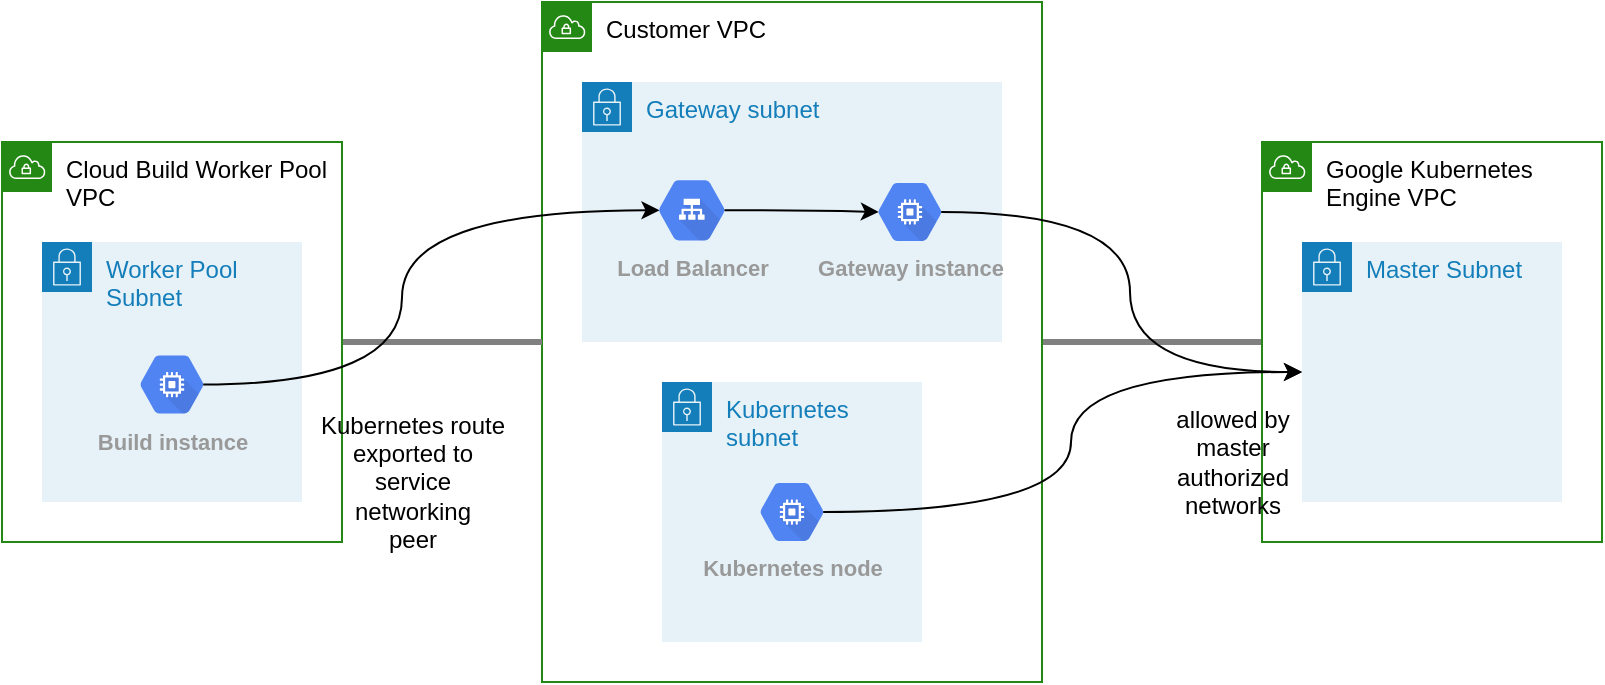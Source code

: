 <mxfile version="16.2.7" type="device" pages="4"><diagram id="tcMhsP83hEepdRi273jq" name="nat-all-google"><mxGraphModel dx="2127" dy="668" grid="1" gridSize="10" guides="1" tooltips="1" connect="1" arrows="1" fold="1" page="1" pageScale="1" pageWidth="827" pageHeight="1169" math="0" shadow="0"><root><mxCell id="2wPraDhi8fh6xnRwQ3yR-0"/><mxCell id="2wPraDhi8fh6xnRwQ3yR-1" parent="2wPraDhi8fh6xnRwQ3yR-0"/><mxCell id="O4RKeHwgWdVpavoAx-0V-1" style="edgeStyle=none;rounded=0;orthogonalLoop=1;jettySize=auto;html=1;exitX=1;exitY=0.5;exitDx=0;exitDy=0;entryX=0;entryY=0.5;entryDx=0;entryDy=0;fontColor=#000000;endArrow=none;endFill=0;strokeColor=#808080;strokeWidth=3;" parent="2wPraDhi8fh6xnRwQ3yR-1" source="2wPraDhi8fh6xnRwQ3yR-2" target="2wPraDhi8fh6xnRwQ3yR-5" edge="1"><mxGeometry relative="1" as="geometry"/></mxCell><mxCell id="2wPraDhi8fh6xnRwQ3yR-2" value="Customer VPC" style="points=[[0,0],[0.25,0],[0.5,0],[0.75,0],[1,0],[1,0.25],[1,0.5],[1,0.75],[1,1],[0.75,1],[0.5,1],[0.25,1],[0,1],[0,0.75],[0,0.5],[0,0.25]];outlineConnect=0;gradientColor=none;html=1;whiteSpace=wrap;fontSize=12;fontStyle=0;container=1;pointerEvents=0;collapsible=0;recursiveResize=0;shape=mxgraph.aws4.group;grIcon=mxgraph.aws4.group_vpc;strokeColor=#248814;fillColor=none;verticalAlign=top;align=left;spacingLeft=30;fontColor=#000000;dashed=0;" parent="2wPraDhi8fh6xnRwQ3yR-1" vertex="1"><mxGeometry x="210" y="40" width="250" height="340" as="geometry"/></mxCell><mxCell id="2wPraDhi8fh6xnRwQ3yR-7" value="Gateway subnet" style="points=[[0,0],[0.25,0],[0.5,0],[0.75,0],[1,0],[1,0.25],[1,0.5],[1,0.75],[1,1],[0.75,1],[0.5,1],[0.25,1],[0,1],[0,0.75],[0,0.5],[0,0.25]];outlineConnect=0;gradientColor=none;html=1;whiteSpace=wrap;fontSize=12;fontStyle=0;container=1;pointerEvents=0;collapsible=0;recursiveResize=0;shape=mxgraph.aws4.group;grIcon=mxgraph.aws4.group_security_group;grStroke=0;strokeColor=#147EBA;fillColor=#E6F2F8;verticalAlign=top;align=left;spacingLeft=30;fontColor=#147EBA;dashed=0;" parent="2wPraDhi8fh6xnRwQ3yR-2" vertex="1"><mxGeometry x="20" y="40" width="210" height="130" as="geometry"/></mxCell><mxCell id="2wPraDhi8fh6xnRwQ3yR-14" value="Gateway instance" style="sketch=0;html=1;fillColor=#5184F3;strokeColor=none;verticalAlign=top;labelPosition=center;verticalLabelPosition=bottom;align=center;spacingTop=-6;fontSize=11;fontStyle=1;fontColor=#999999;shape=mxgraph.gcp2.hexIcon;prIcon=compute_engine" parent="2wPraDhi8fh6xnRwQ3yR-7" vertex="1"><mxGeometry x="140" y="43.72" width="48" height="42.55" as="geometry"/></mxCell><mxCell id="2wPraDhi8fh6xnRwQ3yR-20" style="edgeStyle=orthogonalEdgeStyle;curved=1;rounded=0;orthogonalLoop=1;jettySize=auto;html=1;exitX=0.825;exitY=0.5;exitDx=0;exitDy=0;exitPerimeter=0;entryX=0.175;entryY=0.5;entryDx=0;entryDy=0;entryPerimeter=0;fontColor=#000000;" parent="2wPraDhi8fh6xnRwQ3yR-7" source="2wPraDhi8fh6xnRwQ3yR-19" target="2wPraDhi8fh6xnRwQ3yR-14" edge="1"><mxGeometry relative="1" as="geometry"/></mxCell><mxCell id="2wPraDhi8fh6xnRwQ3yR-19" value="Load Balancer" style="sketch=0;html=1;fillColor=#5184F3;strokeColor=none;verticalAlign=top;labelPosition=center;verticalLabelPosition=bottom;align=center;spacingTop=-6;fontSize=11;fontStyle=1;fontColor=#999999;shape=mxgraph.gcp2.hexIcon;prIcon=cloud_load_balancing" parent="2wPraDhi8fh6xnRwQ3yR-7" vertex="1"><mxGeometry x="30" y="42.02" width="49.92" height="44.25" as="geometry"/></mxCell><mxCell id="2wPraDhi8fh6xnRwQ3yR-8" value="Kubernetes subnet" style="points=[[0,0],[0.25,0],[0.5,0],[0.75,0],[1,0],[1,0.25],[1,0.5],[1,0.75],[1,1],[0.75,1],[0.5,1],[0.25,1],[0,1],[0,0.75],[0,0.5],[0,0.25]];outlineConnect=0;gradientColor=none;html=1;whiteSpace=wrap;fontSize=12;fontStyle=0;container=1;pointerEvents=0;collapsible=0;recursiveResize=0;shape=mxgraph.aws4.group;grIcon=mxgraph.aws4.group_security_group;grStroke=0;strokeColor=#147EBA;fillColor=#E6F2F8;verticalAlign=top;align=left;spacingLeft=30;fontColor=#147EBA;dashed=0;" parent="2wPraDhi8fh6xnRwQ3yR-2" vertex="1"><mxGeometry x="60" y="190" width="130" height="130" as="geometry"/></mxCell><mxCell id="2wPraDhi8fh6xnRwQ3yR-15" value="Kubernetes node" style="sketch=0;html=1;fillColor=#5184F3;strokeColor=none;verticalAlign=top;labelPosition=center;verticalLabelPosition=bottom;align=center;spacingTop=-6;fontSize=11;fontStyle=1;fontColor=#999999;shape=mxgraph.gcp2.hexIcon;prIcon=compute_engine" parent="2wPraDhi8fh6xnRwQ3yR-8" vertex="1"><mxGeometry x="41" y="43.73" width="48" height="42.55" as="geometry"/></mxCell><mxCell id="O4RKeHwgWdVpavoAx-0V-0" style="rounded=0;orthogonalLoop=1;jettySize=auto;html=1;exitX=1;exitY=0.5;exitDx=0;exitDy=0;entryX=0;entryY=0.5;entryDx=0;entryDy=0;fontColor=#000000;endArrow=none;endFill=0;strokeColor=#808080;strokeWidth=3;" parent="2wPraDhi8fh6xnRwQ3yR-1" source="2wPraDhi8fh6xnRwQ3yR-4" target="2wPraDhi8fh6xnRwQ3yR-2" edge="1"><mxGeometry relative="1" as="geometry"/></mxCell><mxCell id="2wPraDhi8fh6xnRwQ3yR-4" value="Cloud Build Worker Pool VPC" style="points=[[0,0],[0.25,0],[0.5,0],[0.75,0],[1,0],[1,0.25],[1,0.5],[1,0.75],[1,1],[0.75,1],[0.5,1],[0.25,1],[0,1],[0,0.75],[0,0.5],[0,0.25]];outlineConnect=0;gradientColor=none;html=1;whiteSpace=wrap;fontSize=12;fontStyle=0;container=1;pointerEvents=0;collapsible=0;recursiveResize=0;shape=mxgraph.aws4.group;grIcon=mxgraph.aws4.group_vpc;strokeColor=#248814;fillColor=none;verticalAlign=top;align=left;spacingLeft=30;fontColor=#000000;dashed=0;" parent="2wPraDhi8fh6xnRwQ3yR-1" vertex="1"><mxGeometry x="-60" y="110" width="170" height="200" as="geometry"/></mxCell><mxCell id="2wPraDhi8fh6xnRwQ3yR-10" value="Worker Pool Subnet" style="points=[[0,0],[0.25,0],[0.5,0],[0.75,0],[1,0],[1,0.25],[1,0.5],[1,0.75],[1,1],[0.75,1],[0.5,1],[0.25,1],[0,1],[0,0.75],[0,0.5],[0,0.25]];outlineConnect=0;gradientColor=none;html=1;whiteSpace=wrap;fontSize=12;fontStyle=0;container=1;pointerEvents=0;collapsible=0;recursiveResize=0;shape=mxgraph.aws4.group;grIcon=mxgraph.aws4.group_security_group;grStroke=0;strokeColor=#147EBA;fillColor=#E6F2F8;verticalAlign=top;align=left;spacingLeft=30;fontColor=#147EBA;dashed=0;" parent="2wPraDhi8fh6xnRwQ3yR-4" vertex="1"><mxGeometry x="20" y="50" width="130" height="130" as="geometry"/></mxCell><mxCell id="2wPraDhi8fh6xnRwQ3yR-17" value="Build instance" style="sketch=0;html=1;fillColor=#5184F3;strokeColor=none;verticalAlign=top;labelPosition=center;verticalLabelPosition=bottom;align=center;spacingTop=-6;fontSize=11;fontStyle=1;fontColor=#999999;shape=mxgraph.gcp2.hexIcon;prIcon=compute_engine" parent="2wPraDhi8fh6xnRwQ3yR-10" vertex="1"><mxGeometry x="41" y="50" width="48" height="42.55" as="geometry"/></mxCell><mxCell id="2wPraDhi8fh6xnRwQ3yR-5" value="Google Kubernetes Engine VPC" style="points=[[0,0],[0.25,0],[0.5,0],[0.75,0],[1,0],[1,0.25],[1,0.5],[1,0.75],[1,1],[0.75,1],[0.5,1],[0.25,1],[0,1],[0,0.75],[0,0.5],[0,0.25]];outlineConnect=0;gradientColor=none;html=1;whiteSpace=wrap;fontSize=12;fontStyle=0;container=1;pointerEvents=0;collapsible=0;recursiveResize=0;shape=mxgraph.aws4.group;grIcon=mxgraph.aws4.group_vpc;strokeColor=#248814;fillColor=none;verticalAlign=top;align=left;spacingLeft=30;fontColor=#000000;dashed=0;" parent="2wPraDhi8fh6xnRwQ3yR-1" vertex="1"><mxGeometry x="570" y="110" width="170" height="200" as="geometry"/></mxCell><mxCell id="2wPraDhi8fh6xnRwQ3yR-9" value="Master Subnet" style="points=[[0,0],[0.25,0],[0.5,0],[0.75,0],[1,0],[1,0.25],[1,0.5],[1,0.75],[1,1],[0.75,1],[0.5,1],[0.25,1],[0,1],[0,0.75],[0,0.5],[0,0.25]];outlineConnect=0;gradientColor=none;html=1;whiteSpace=wrap;fontSize=12;fontStyle=0;container=1;pointerEvents=0;collapsible=0;recursiveResize=0;shape=mxgraph.aws4.group;grIcon=mxgraph.aws4.group_security_group;grStroke=0;strokeColor=#147EBA;fillColor=#E6F2F8;verticalAlign=top;align=left;spacingLeft=30;fontColor=#147EBA;dashed=0;" parent="2wPraDhi8fh6xnRwQ3yR-5" vertex="1"><mxGeometry x="20" y="50" width="130" height="130" as="geometry"/></mxCell><mxCell id="2wPraDhi8fh6xnRwQ3yR-11" style="edgeStyle=orthogonalEdgeStyle;rounded=0;orthogonalLoop=1;jettySize=auto;html=1;exitX=0.825;exitY=0.5;exitDx=0;exitDy=0;entryX=0;entryY=0.5;entryDx=0;entryDy=0;fontColor=#000000;curved=1;exitPerimeter=0;" parent="2wPraDhi8fh6xnRwQ3yR-1" source="2wPraDhi8fh6xnRwQ3yR-14" target="2wPraDhi8fh6xnRwQ3yR-9" edge="1"><mxGeometry relative="1" as="geometry"/></mxCell><mxCell id="2wPraDhi8fh6xnRwQ3yR-12" style="edgeStyle=orthogonalEdgeStyle;curved=1;rounded=0;orthogonalLoop=1;jettySize=auto;html=1;exitX=0.825;exitY=0.5;exitDx=0;exitDy=0;entryX=0;entryY=0.5;entryDx=0;entryDy=0;fontColor=#000000;exitPerimeter=0;" parent="2wPraDhi8fh6xnRwQ3yR-1" source="2wPraDhi8fh6xnRwQ3yR-15" target="2wPraDhi8fh6xnRwQ3yR-9" edge="1"><mxGeometry relative="1" as="geometry"/></mxCell><mxCell id="2wPraDhi8fh6xnRwQ3yR-13" value="allowed by&lt;br&gt;master&lt;br&gt;authorized&lt;br&gt;networks" style="text;html=1;align=center;verticalAlign=middle;resizable=0;points=[];autosize=1;strokeColor=none;fillColor=none;fontColor=#000000;" parent="2wPraDhi8fh6xnRwQ3yR-1" vertex="1"><mxGeometry x="520" y="240" width="70" height="60" as="geometry"/></mxCell><mxCell id="2wPraDhi8fh6xnRwQ3yR-21" style="edgeStyle=orthogonalEdgeStyle;curved=1;rounded=0;orthogonalLoop=1;jettySize=auto;html=1;exitX=0.825;exitY=0.5;exitDx=0;exitDy=0;exitPerimeter=0;entryX=0.175;entryY=0.5;entryDx=0;entryDy=0;entryPerimeter=0;fontColor=#000000;" parent="2wPraDhi8fh6xnRwQ3yR-1" source="2wPraDhi8fh6xnRwQ3yR-17" target="2wPraDhi8fh6xnRwQ3yR-19" edge="1"><mxGeometry relative="1" as="geometry"><Array as="points"><mxPoint x="140" y="231"/><mxPoint x="140" y="144"/></Array></mxGeometry></mxCell><mxCell id="2wPraDhi8fh6xnRwQ3yR-22" value="Kubernetes route&lt;br&gt;exported to&lt;br&gt;service&lt;br&gt;networking&lt;br&gt;peer" style="text;html=1;align=center;verticalAlign=middle;resizable=0;points=[];autosize=1;strokeColor=none;fillColor=none;fontColor=#000000;" parent="2wPraDhi8fh6xnRwQ3yR-1" vertex="1"><mxGeometry x="90" y="240" width="110" height="80" as="geometry"/></mxCell></root></mxGraphModel></diagram><diagram name="proxy-all-google" id="UmtHjqhr_OrGbTsPIx0X"><mxGraphModel dx="1790" dy="495" grid="1" gridSize="10" guides="1" tooltips="1" connect="1" arrows="1" fold="1" page="1" pageScale="1" pageWidth="827" pageHeight="1169" math="0" shadow="0"><root><mxCell id="4WN28r7w9SReZ5bewTKQ-0"/><mxCell id="4WN28r7w9SReZ5bewTKQ-1" parent="4WN28r7w9SReZ5bewTKQ-0"/><mxCell id="4WN28r7w9SReZ5bewTKQ-2" style="edgeStyle=none;rounded=0;orthogonalLoop=1;jettySize=auto;html=1;exitX=1;exitY=0.5;exitDx=0;exitDy=0;entryX=0;entryY=0.5;entryDx=0;entryDy=0;fontColor=#000000;endArrow=none;endFill=0;strokeColor=#808080;strokeWidth=3;" edge="1" parent="4WN28r7w9SReZ5bewTKQ-1" source="4WN28r7w9SReZ5bewTKQ-3" target="4WN28r7w9SReZ5bewTKQ-14"><mxGeometry relative="1" as="geometry"/></mxCell><mxCell id="4WN28r7w9SReZ5bewTKQ-3" value="Customer VPC" style="points=[[0,0],[0.25,0],[0.5,0],[0.75,0],[1,0],[1,0.25],[1,0.5],[1,0.75],[1,1],[0.75,1],[0.5,1],[0.25,1],[0,1],[0,0.75],[0,0.5],[0,0.25]];outlineConnect=0;gradientColor=none;html=1;whiteSpace=wrap;fontSize=12;fontStyle=0;container=1;pointerEvents=0;collapsible=0;recursiveResize=0;shape=mxgraph.aws4.group;grIcon=mxgraph.aws4.group_vpc;strokeColor=#248814;fillColor=none;verticalAlign=top;align=left;spacingLeft=30;fontColor=#000000;dashed=0;" vertex="1" parent="4WN28r7w9SReZ5bewTKQ-1"><mxGeometry x="210" y="40" width="250" height="340" as="geometry"/></mxCell><mxCell id="4WN28r7w9SReZ5bewTKQ-4" value="Proxy subnet" style="points=[[0,0],[0.25,0],[0.5,0],[0.75,0],[1,0],[1,0.25],[1,0.5],[1,0.75],[1,1],[0.75,1],[0.5,1],[0.25,1],[0,1],[0,0.75],[0,0.5],[0,0.25]];outlineConnect=0;gradientColor=none;html=1;whiteSpace=wrap;fontSize=12;fontStyle=0;container=1;pointerEvents=0;collapsible=0;recursiveResize=0;shape=mxgraph.aws4.group;grIcon=mxgraph.aws4.group_security_group;grStroke=0;strokeColor=#147EBA;fillColor=#E6F2F8;verticalAlign=top;align=left;spacingLeft=30;fontColor=#147EBA;dashed=0;" vertex="1" parent="4WN28r7w9SReZ5bewTKQ-3"><mxGeometry x="20" y="40" width="210" height="130" as="geometry"/></mxCell><mxCell id="4WN28r7w9SReZ5bewTKQ-5" value="Proxy instance" style="sketch=0;html=1;fillColor=#5184F3;strokeColor=none;verticalAlign=top;labelPosition=center;verticalLabelPosition=bottom;align=center;spacingTop=-6;fontSize=11;fontStyle=1;fontColor=#999999;shape=mxgraph.gcp2.hexIcon;prIcon=compute_engine" vertex="1" parent="4WN28r7w9SReZ5bewTKQ-4"><mxGeometry x="140" y="43.72" width="48" height="42.55" as="geometry"/></mxCell><mxCell id="4WN28r7w9SReZ5bewTKQ-6" style="edgeStyle=orthogonalEdgeStyle;curved=1;rounded=0;orthogonalLoop=1;jettySize=auto;html=1;exitX=0.825;exitY=0.5;exitDx=0;exitDy=0;exitPerimeter=0;entryX=0.175;entryY=0.5;entryDx=0;entryDy=0;entryPerimeter=0;fontColor=#000000;" edge="1" parent="4WN28r7w9SReZ5bewTKQ-4" source="4WN28r7w9SReZ5bewTKQ-7" target="4WN28r7w9SReZ5bewTKQ-5"><mxGeometry relative="1" as="geometry"/></mxCell><mxCell id="4WN28r7w9SReZ5bewTKQ-7" value="Load Balancer" style="sketch=0;html=1;fillColor=#5184F3;strokeColor=none;verticalAlign=top;labelPosition=center;verticalLabelPosition=bottom;align=center;spacingTop=-6;fontSize=11;fontStyle=1;fontColor=#999999;shape=mxgraph.gcp2.hexIcon;prIcon=cloud_load_balancing" vertex="1" parent="4WN28r7w9SReZ5bewTKQ-4"><mxGeometry x="30" y="42.02" width="49.92" height="44.25" as="geometry"/></mxCell><mxCell id="4WN28r7w9SReZ5bewTKQ-8" value="Kubernetes subnet" style="points=[[0,0],[0.25,0],[0.5,0],[0.75,0],[1,0],[1,0.25],[1,0.5],[1,0.75],[1,1],[0.75,1],[0.5,1],[0.25,1],[0,1],[0,0.75],[0,0.5],[0,0.25]];outlineConnect=0;gradientColor=none;html=1;whiteSpace=wrap;fontSize=12;fontStyle=0;container=1;pointerEvents=0;collapsible=0;recursiveResize=0;shape=mxgraph.aws4.group;grIcon=mxgraph.aws4.group_security_group;grStroke=0;strokeColor=#147EBA;fillColor=#E6F2F8;verticalAlign=top;align=left;spacingLeft=30;fontColor=#147EBA;dashed=0;" vertex="1" parent="4WN28r7w9SReZ5bewTKQ-3"><mxGeometry x="60" y="190" width="130" height="130" as="geometry"/></mxCell><mxCell id="4WN28r7w9SReZ5bewTKQ-9" value="Kubernetes node" style="sketch=0;html=1;fillColor=#5184F3;strokeColor=none;verticalAlign=top;labelPosition=center;verticalLabelPosition=bottom;align=center;spacingTop=-6;fontSize=11;fontStyle=1;fontColor=#999999;shape=mxgraph.gcp2.hexIcon;prIcon=compute_engine" vertex="1" parent="4WN28r7w9SReZ5bewTKQ-8"><mxGeometry x="41" y="43.73" width="48" height="42.55" as="geometry"/></mxCell><mxCell id="4WN28r7w9SReZ5bewTKQ-10" style="rounded=0;orthogonalLoop=1;jettySize=auto;html=1;exitX=1;exitY=0.5;exitDx=0;exitDy=0;entryX=0;entryY=0.5;entryDx=0;entryDy=0;fontColor=#000000;endArrow=none;endFill=0;strokeColor=#808080;strokeWidth=3;" edge="1" parent="4WN28r7w9SReZ5bewTKQ-1" source="4WN28r7w9SReZ5bewTKQ-11" target="4WN28r7w9SReZ5bewTKQ-3"><mxGeometry relative="1" as="geometry"/></mxCell><mxCell id="4WN28r7w9SReZ5bewTKQ-11" value="Cloud Build Worker Pool VPC" style="points=[[0,0],[0.25,0],[0.5,0],[0.75,0],[1,0],[1,0.25],[1,0.5],[1,0.75],[1,1],[0.75,1],[0.5,1],[0.25,1],[0,1],[0,0.75],[0,0.5],[0,0.25]];outlineConnect=0;gradientColor=none;html=1;whiteSpace=wrap;fontSize=12;fontStyle=0;container=1;pointerEvents=0;collapsible=0;recursiveResize=0;shape=mxgraph.aws4.group;grIcon=mxgraph.aws4.group_vpc;strokeColor=#248814;fillColor=none;verticalAlign=top;align=left;spacingLeft=30;fontColor=#000000;dashed=0;" vertex="1" parent="4WN28r7w9SReZ5bewTKQ-1"><mxGeometry x="-60" y="110" width="170" height="200" as="geometry"/></mxCell><mxCell id="4WN28r7w9SReZ5bewTKQ-12" value="Worker Pool Subnet" style="points=[[0,0],[0.25,0],[0.5,0],[0.75,0],[1,0],[1,0.25],[1,0.5],[1,0.75],[1,1],[0.75,1],[0.5,1],[0.25,1],[0,1],[0,0.75],[0,0.5],[0,0.25]];outlineConnect=0;gradientColor=none;html=1;whiteSpace=wrap;fontSize=12;fontStyle=0;container=1;pointerEvents=0;collapsible=0;recursiveResize=0;shape=mxgraph.aws4.group;grIcon=mxgraph.aws4.group_security_group;grStroke=0;strokeColor=#147EBA;fillColor=#E6F2F8;verticalAlign=top;align=left;spacingLeft=30;fontColor=#147EBA;dashed=0;" vertex="1" parent="4WN28r7w9SReZ5bewTKQ-11"><mxGeometry x="20" y="50" width="130" height="130" as="geometry"/></mxCell><mxCell id="4WN28r7w9SReZ5bewTKQ-13" value="Build instance" style="sketch=0;html=1;fillColor=#5184F3;strokeColor=none;verticalAlign=top;labelPosition=center;verticalLabelPosition=bottom;align=center;spacingTop=-6;fontSize=11;fontStyle=1;fontColor=#999999;shape=mxgraph.gcp2.hexIcon;prIcon=compute_engine" vertex="1" parent="4WN28r7w9SReZ5bewTKQ-12"><mxGeometry x="41" y="50" width="48" height="42.55" as="geometry"/></mxCell><mxCell id="4WN28r7w9SReZ5bewTKQ-14" value="Google Kubernetes Engine VPC" style="points=[[0,0],[0.25,0],[0.5,0],[0.75,0],[1,0],[1,0.25],[1,0.5],[1,0.75],[1,1],[0.75,1],[0.5,1],[0.25,1],[0,1],[0,0.75],[0,0.5],[0,0.25]];outlineConnect=0;gradientColor=none;html=1;whiteSpace=wrap;fontSize=12;fontStyle=0;container=1;pointerEvents=0;collapsible=0;recursiveResize=0;shape=mxgraph.aws4.group;grIcon=mxgraph.aws4.group_vpc;strokeColor=#248814;fillColor=none;verticalAlign=top;align=left;spacingLeft=30;fontColor=#000000;dashed=0;" vertex="1" parent="4WN28r7w9SReZ5bewTKQ-1"><mxGeometry x="570" y="110" width="170" height="200" as="geometry"/></mxCell><mxCell id="4WN28r7w9SReZ5bewTKQ-15" value="Master Subnet" style="points=[[0,0],[0.25,0],[0.5,0],[0.75,0],[1,0],[1,0.25],[1,0.5],[1,0.75],[1,1],[0.75,1],[0.5,1],[0.25,1],[0,1],[0,0.75],[0,0.5],[0,0.25]];outlineConnect=0;gradientColor=none;html=1;whiteSpace=wrap;fontSize=12;fontStyle=0;container=1;pointerEvents=0;collapsible=0;recursiveResize=0;shape=mxgraph.aws4.group;grIcon=mxgraph.aws4.group_security_group;grStroke=0;strokeColor=#147EBA;fillColor=#E6F2F8;verticalAlign=top;align=left;spacingLeft=30;fontColor=#147EBA;dashed=0;" vertex="1" parent="4WN28r7w9SReZ5bewTKQ-14"><mxGeometry x="20" y="50" width="130" height="130" as="geometry"/></mxCell><mxCell id="4WN28r7w9SReZ5bewTKQ-16" style="edgeStyle=orthogonalEdgeStyle;rounded=0;orthogonalLoop=1;jettySize=auto;html=1;exitX=0.825;exitY=0.5;exitDx=0;exitDy=0;entryX=0;entryY=0.5;entryDx=0;entryDy=0;fontColor=#000000;curved=1;exitPerimeter=0;" edge="1" parent="4WN28r7w9SReZ5bewTKQ-1" source="4WN28r7w9SReZ5bewTKQ-5" target="4WN28r7w9SReZ5bewTKQ-15"><mxGeometry relative="1" as="geometry"/></mxCell><mxCell id="4WN28r7w9SReZ5bewTKQ-17" style="edgeStyle=orthogonalEdgeStyle;curved=1;rounded=0;orthogonalLoop=1;jettySize=auto;html=1;exitX=0.825;exitY=0.5;exitDx=0;exitDy=0;entryX=0;entryY=0.5;entryDx=0;entryDy=0;fontColor=#000000;exitPerimeter=0;" edge="1" parent="4WN28r7w9SReZ5bewTKQ-1" source="4WN28r7w9SReZ5bewTKQ-9" target="4WN28r7w9SReZ5bewTKQ-15"><mxGeometry relative="1" as="geometry"/></mxCell><mxCell id="4WN28r7w9SReZ5bewTKQ-18" value="allowed by&lt;br&gt;master&lt;br&gt;authorized&lt;br&gt;networks" style="text;html=1;align=center;verticalAlign=middle;resizable=0;points=[];autosize=1;strokeColor=none;fillColor=none;fontColor=#000000;" vertex="1" parent="4WN28r7w9SReZ5bewTKQ-1"><mxGeometry x="520" y="240" width="70" height="60" as="geometry"/></mxCell><mxCell id="4WN28r7w9SReZ5bewTKQ-19" style="edgeStyle=orthogonalEdgeStyle;curved=1;rounded=0;orthogonalLoop=1;jettySize=auto;html=1;exitX=0.825;exitY=0.5;exitDx=0;exitDy=0;exitPerimeter=0;entryX=0.175;entryY=0.5;entryDx=0;entryDy=0;entryPerimeter=0;fontColor=#000000;" edge="1" parent="4WN28r7w9SReZ5bewTKQ-1" source="4WN28r7w9SReZ5bewTKQ-13" target="4WN28r7w9SReZ5bewTKQ-7"><mxGeometry relative="1" as="geometry"><Array as="points"><mxPoint x="140" y="231"/><mxPoint x="140" y="144"/></Array></mxGeometry></mxCell></root></mxGraphModel></diagram><diagram name="nat-trusted-google" id="JSoVOdUWExGN_Wac9wVt"><mxGraphModel dx="2118" dy="847" grid="1" gridSize="10" guides="1" tooltips="1" connect="1" arrows="1" fold="1" page="1" pageScale="1" pageWidth="827" pageHeight="1169" math="0" shadow="0"><root><mxCell id="p7ipw-FzpzMoidik2Caj-0"/><mxCell id="p7ipw-FzpzMoidik2Caj-1" parent="p7ipw-FzpzMoidik2Caj-0"/><mxCell id="BlRFSrDPcBtqpW_9GOw6-2" style="edgeStyle=none;rounded=0;orthogonalLoop=1;jettySize=auto;html=1;exitX=1;exitY=0.5;exitDx=0;exitDy=0;entryX=0;entryY=0.5;entryDx=0;entryDy=0;fontColor=#000000;endArrow=none;endFill=0;strokeColor=#808080;strokeWidth=3;" parent="p7ipw-FzpzMoidik2Caj-1" source="p7ipw-FzpzMoidik2Caj-2" target="p7ipw-FzpzMoidik2Caj-12" edge="1"><mxGeometry relative="1" as="geometry"/></mxCell><mxCell id="p7ipw-FzpzMoidik2Caj-2" value="Customer VPC" style="points=[[0,0],[0.25,0],[0.5,0],[0.75,0],[1,0],[1,0.25],[1,0.5],[1,0.75],[1,1],[0.75,1],[0.5,1],[0.25,1],[0,1],[0,0.75],[0,0.5],[0,0.25]];outlineConnect=0;gradientColor=none;html=1;whiteSpace=wrap;fontSize=12;fontStyle=0;container=1;pointerEvents=0;collapsible=0;recursiveResize=0;shape=mxgraph.aws4.group;grIcon=mxgraph.aws4.group_vpc;strokeColor=#248814;fillColor=none;verticalAlign=top;align=left;spacingLeft=30;fontColor=#000000;dashed=0;" parent="p7ipw-FzpzMoidik2Caj-1" vertex="1"><mxGeometry x="200" y="40" width="260" height="350" as="geometry"/></mxCell><mxCell id="p7ipw-FzpzMoidik2Caj-3" value="Gateway subnet" style="points=[[0,0],[0.25,0],[0.5,0],[0.75,0],[1,0],[1,0.25],[1,0.5],[1,0.75],[1,1],[0.75,1],[0.5,1],[0.25,1],[0,1],[0,0.75],[0,0.5],[0,0.25]];outlineConnect=0;gradientColor=none;html=1;whiteSpace=wrap;fontSize=12;fontStyle=0;container=1;pointerEvents=0;collapsible=0;recursiveResize=0;shape=mxgraph.aws4.group;grIcon=mxgraph.aws4.group_security_group;grStroke=0;strokeColor=#147EBA;fillColor=#E6F2F8;verticalAlign=top;align=left;spacingLeft=30;fontColor=#147EBA;dashed=0;" parent="p7ipw-FzpzMoidik2Caj-2" vertex="1"><mxGeometry x="20" y="40" width="220" height="130" as="geometry"/></mxCell><mxCell id="p7ipw-FzpzMoidik2Caj-4" value="NAT instance" style="sketch=0;html=1;fillColor=#5184F3;strokeColor=none;verticalAlign=top;labelPosition=center;verticalLabelPosition=bottom;align=center;spacingTop=-6;fontSize=11;fontStyle=1;fontColor=#999999;shape=mxgraph.gcp2.hexIcon;prIcon=compute_engine" parent="p7ipw-FzpzMoidik2Caj-3" vertex="1"><mxGeometry x="141" y="43.72" width="48" height="42.55" as="geometry"/></mxCell><mxCell id="p7ipw-FzpzMoidik2Caj-5" style="edgeStyle=orthogonalEdgeStyle;curved=1;rounded=0;orthogonalLoop=1;jettySize=auto;html=1;exitX=0.825;exitY=0.5;exitDx=0;exitDy=0;exitPerimeter=0;entryX=0.175;entryY=0.5;entryDx=0;entryDy=0;entryPerimeter=0;fontColor=#000000;" parent="p7ipw-FzpzMoidik2Caj-3" source="p7ipw-FzpzMoidik2Caj-6" target="p7ipw-FzpzMoidik2Caj-4" edge="1"><mxGeometry relative="1" as="geometry"/></mxCell><mxCell id="p7ipw-FzpzMoidik2Caj-6" value="Load Balancer" style="sketch=0;html=1;fillColor=#5184F3;strokeColor=none;verticalAlign=top;labelPosition=center;verticalLabelPosition=bottom;align=center;spacingTop=-6;fontSize=11;fontStyle=1;fontColor=#999999;shape=mxgraph.gcp2.hexIcon;prIcon=cloud_load_balancing" parent="p7ipw-FzpzMoidik2Caj-3" vertex="1"><mxGeometry x="31" y="42.87" width="49.92" height="44.25" as="geometry"/></mxCell><mxCell id="p7ipw-FzpzMoidik2Caj-7" value="Kubernetes subnet" style="points=[[0,0],[0.25,0],[0.5,0],[0.75,0],[1,0],[1,0.25],[1,0.5],[1,0.75],[1,1],[0.75,1],[0.5,1],[0.25,1],[0,1],[0,0.75],[0,0.5],[0,0.25]];outlineConnect=0;gradientColor=none;html=1;whiteSpace=wrap;fontSize=12;fontStyle=0;container=1;pointerEvents=0;collapsible=0;recursiveResize=0;shape=mxgraph.aws4.group;grIcon=mxgraph.aws4.group_security_group;grStroke=0;strokeColor=#147EBA;fillColor=#E6F2F8;verticalAlign=top;align=left;spacingLeft=30;fontColor=#147EBA;dashed=0;" parent="p7ipw-FzpzMoidik2Caj-2" vertex="1"><mxGeometry x="50" y="200" width="130" height="130" as="geometry"/></mxCell><mxCell id="p7ipw-FzpzMoidik2Caj-8" value="Kubernetes node" style="sketch=0;html=1;fillColor=#5184F3;strokeColor=none;verticalAlign=top;labelPosition=center;verticalLabelPosition=bottom;align=center;spacingTop=-6;fontSize=11;fontStyle=1;fontColor=#999999;shape=mxgraph.gcp2.hexIcon;prIcon=compute_engine" parent="p7ipw-FzpzMoidik2Caj-7" vertex="1"><mxGeometry x="41" y="43.73" width="48" height="42.55" as="geometry"/></mxCell><mxCell id="BlRFSrDPcBtqpW_9GOw6-0" style="edgeStyle=none;rounded=0;orthogonalLoop=1;jettySize=auto;html=1;exitX=1;exitY=0.5;exitDx=0;exitDy=0;entryX=0;entryY=0.5;entryDx=0;entryDy=0;fontColor=#000000;endArrow=none;endFill=0;strokeColor=#808080;strokeWidth=3;" parent="p7ipw-FzpzMoidik2Caj-1" source="p7ipw-FzpzMoidik2Caj-9" target="p7ipw-FzpzMoidik2Caj-2" edge="1"><mxGeometry relative="1" as="geometry"/></mxCell><mxCell id="p7ipw-FzpzMoidik2Caj-9" value="Trusted Cloud Build Worker Pool VPC" style="points=[[0,0],[0.25,0],[0.5,0],[0.75,0],[1,0],[1,0.25],[1,0.5],[1,0.75],[1,1],[0.75,1],[0.5,1],[0.25,1],[0,1],[0,0.75],[0,0.5],[0,0.25]];outlineConnect=0;gradientColor=none;html=1;whiteSpace=wrap;fontSize=12;fontStyle=0;container=1;pointerEvents=0;collapsible=0;recursiveResize=0;shape=mxgraph.aws4.group;grIcon=mxgraph.aws4.group_vpc;strokeColor=#248814;fillColor=none;verticalAlign=top;align=left;spacingLeft=30;fontColor=#000000;dashed=0;" parent="p7ipw-FzpzMoidik2Caj-1" vertex="1"><mxGeometry x="-180" y="10" width="170" height="200" as="geometry"/></mxCell><mxCell id="p7ipw-FzpzMoidik2Caj-10" value="Woker Pool Subnet" style="points=[[0,0],[0.25,0],[0.5,0],[0.75,0],[1,0],[1,0.25],[1,0.5],[1,0.75],[1,1],[0.75,1],[0.5,1],[0.25,1],[0,1],[0,0.75],[0,0.5],[0,0.25]];outlineConnect=0;gradientColor=none;html=1;whiteSpace=wrap;fontSize=12;fontStyle=0;container=1;pointerEvents=0;collapsible=0;recursiveResize=0;shape=mxgraph.aws4.group;grIcon=mxgraph.aws4.group_security_group;grStroke=0;strokeColor=#147EBA;fillColor=#E6F2F8;verticalAlign=top;align=left;spacingLeft=30;fontColor=#147EBA;dashed=0;" parent="p7ipw-FzpzMoidik2Caj-9" vertex="1"><mxGeometry x="20" y="50" width="130" height="130" as="geometry"/></mxCell><mxCell id="p7ipw-FzpzMoidik2Caj-11" value="Build instance" style="sketch=0;html=1;fillColor=#5184F3;strokeColor=none;verticalAlign=top;labelPosition=center;verticalLabelPosition=bottom;align=center;spacingTop=-6;fontSize=11;fontStyle=1;fontColor=#999999;shape=mxgraph.gcp2.hexIcon;prIcon=compute_engine" parent="p7ipw-FzpzMoidik2Caj-10" vertex="1"><mxGeometry x="41" y="50" width="48" height="42.55" as="geometry"/></mxCell><mxCell id="p7ipw-FzpzMoidik2Caj-12" value="Google Kubernetes Engine VPC" style="points=[[0,0],[0.25,0],[0.5,0],[0.75,0],[1,0],[1,0.25],[1,0.5],[1,0.75],[1,1],[0.75,1],[0.5,1],[0.25,1],[0,1],[0,0.75],[0,0.5],[0,0.25]];outlineConnect=0;gradientColor=none;html=1;whiteSpace=wrap;fontSize=12;fontStyle=0;container=1;pointerEvents=0;collapsible=0;recursiveResize=0;shape=mxgraph.aws4.group;grIcon=mxgraph.aws4.group_vpc;strokeColor=#248814;fillColor=none;verticalAlign=top;align=left;spacingLeft=30;fontColor=#000000;dashed=0;" parent="p7ipw-FzpzMoidik2Caj-1" vertex="1"><mxGeometry x="570" y="115" width="170" height="200" as="geometry"/></mxCell><mxCell id="p7ipw-FzpzMoidik2Caj-13" value="Master Subnet" style="points=[[0,0],[0.25,0],[0.5,0],[0.75,0],[1,0],[1,0.25],[1,0.5],[1,0.75],[1,1],[0.75,1],[0.5,1],[0.25,1],[0,1],[0,0.75],[0,0.5],[0,0.25]];outlineConnect=0;gradientColor=none;html=1;whiteSpace=wrap;fontSize=12;fontStyle=0;container=1;pointerEvents=0;collapsible=0;recursiveResize=0;shape=mxgraph.aws4.group;grIcon=mxgraph.aws4.group_security_group;grStroke=0;strokeColor=#147EBA;fillColor=#E6F2F8;verticalAlign=top;align=left;spacingLeft=30;fontColor=#147EBA;dashed=0;" parent="p7ipw-FzpzMoidik2Caj-12" vertex="1"><mxGeometry x="20" y="50" width="130" height="130" as="geometry"/></mxCell><mxCell id="p7ipw-FzpzMoidik2Caj-14" style="edgeStyle=orthogonalEdgeStyle;rounded=0;orthogonalLoop=1;jettySize=auto;html=1;exitX=0.825;exitY=0.5;exitDx=0;exitDy=0;entryX=0;entryY=0.5;entryDx=0;entryDy=0;fontColor=#000000;curved=1;exitPerimeter=0;" parent="p7ipw-FzpzMoidik2Caj-1" source="p7ipw-FzpzMoidik2Caj-4" target="p7ipw-FzpzMoidik2Caj-13" edge="1"><mxGeometry relative="1" as="geometry"/></mxCell><mxCell id="p7ipw-FzpzMoidik2Caj-15" style="edgeStyle=orthogonalEdgeStyle;curved=1;rounded=0;orthogonalLoop=1;jettySize=auto;html=1;exitX=0.825;exitY=0.5;exitDx=0;exitDy=0;entryX=0;entryY=0.5;entryDx=0;entryDy=0;fontColor=#000000;exitPerimeter=0;" parent="p7ipw-FzpzMoidik2Caj-1" source="p7ipw-FzpzMoidik2Caj-8" target="p7ipw-FzpzMoidik2Caj-13" edge="1"><mxGeometry relative="1" as="geometry"/></mxCell><mxCell id="p7ipw-FzpzMoidik2Caj-16" value="allowed by&lt;br&gt;master&lt;br&gt;authorized&lt;br&gt;networks" style="text;html=1;align=center;verticalAlign=middle;resizable=0;points=[];autosize=1;strokeColor=none;fillColor=none;fontColor=#000000;" parent="p7ipw-FzpzMoidik2Caj-1" vertex="1"><mxGeometry x="520" y="240" width="70" height="60" as="geometry"/></mxCell><mxCell id="p7ipw-FzpzMoidik2Caj-18" value="gateway route&lt;br&gt;exported to&lt;br&gt;service&lt;br&gt;networking&lt;br&gt;peers" style="text;html=1;align=center;verticalAlign=middle;resizable=0;points=[];autosize=1;strokeColor=none;fillColor=none;fontColor=#000000;" parent="p7ipw-FzpzMoidik2Caj-1" vertex="1"><mxGeometry x="-4" y="190" width="90" height="80" as="geometry"/></mxCell><mxCell id="BlRFSrDPcBtqpW_9GOw6-1" style="edgeStyle=none;rounded=0;orthogonalLoop=1;jettySize=auto;html=1;exitX=1;exitY=0.5;exitDx=0;exitDy=0;entryX=0;entryY=0.5;entryDx=0;entryDy=0;fontColor=#000000;endArrow=none;endFill=0;strokeColor=#808080;strokeWidth=3;" parent="p7ipw-FzpzMoidik2Caj-1" source="p7ipw-FzpzMoidik2Caj-21" target="p7ipw-FzpzMoidik2Caj-2" edge="1"><mxGeometry relative="1" as="geometry"/></mxCell><mxCell id="p7ipw-FzpzMoidik2Caj-21" value="Untrusted Cloud Build Worker Pool VPC" style="points=[[0,0],[0.25,0],[0.5,0],[0.75,0],[1,0],[1,0.25],[1,0.5],[1,0.75],[1,1],[0.75,1],[0.5,1],[0.25,1],[0,1],[0,0.75],[0,0.5],[0,0.25]];outlineConnect=0;gradientColor=none;html=1;whiteSpace=wrap;fontSize=12;fontStyle=0;container=1;pointerEvents=0;collapsible=0;recursiveResize=0;shape=mxgraph.aws4.group;grIcon=mxgraph.aws4.group_vpc;strokeColor=#248814;fillColor=none;verticalAlign=top;align=left;spacingLeft=30;fontColor=#000000;dashed=0;" parent="p7ipw-FzpzMoidik2Caj-1" vertex="1"><mxGeometry x="-180" y="230" width="170" height="200" as="geometry"/></mxCell><mxCell id="p7ipw-FzpzMoidik2Caj-22" value="Woker Pool Subnet" style="points=[[0,0],[0.25,0],[0.5,0],[0.75,0],[1,0],[1,0.25],[1,0.5],[1,0.75],[1,1],[0.75,1],[0.5,1],[0.25,1],[0,1],[0,0.75],[0,0.5],[0,0.25]];outlineConnect=0;gradientColor=none;html=1;whiteSpace=wrap;fontSize=12;fontStyle=0;container=1;pointerEvents=0;collapsible=0;recursiveResize=0;shape=mxgraph.aws4.group;grIcon=mxgraph.aws4.group_security_group;grStroke=0;strokeColor=#147EBA;fillColor=#E6F2F8;verticalAlign=top;align=left;spacingLeft=30;fontColor=#147EBA;dashed=0;" parent="p7ipw-FzpzMoidik2Caj-21" vertex="1"><mxGeometry x="20" y="50" width="130" height="130" as="geometry"/></mxCell><mxCell id="p7ipw-FzpzMoidik2Caj-23" value="Build instance" style="sketch=0;html=1;fillColor=#5184F3;strokeColor=none;verticalAlign=top;labelPosition=center;verticalLabelPosition=bottom;align=center;spacingTop=-6;fontSize=11;fontStyle=1;fontColor=#999999;shape=mxgraph.gcp2.hexIcon;prIcon=compute_engine" parent="p7ipw-FzpzMoidik2Caj-22" vertex="1"><mxGeometry x="41" y="50" width="48" height="42.55" as="geometry"/></mxCell><mxCell id="p7ipw-FzpzMoidik2Caj-25" value="denied by&lt;br&gt;firewall on&lt;br&gt;NAT instance" style="shape=image;html=1;verticalAlign=top;verticalLabelPosition=bottom;labelBackgroundColor=none;imageAspect=0;aspect=fixed;image=https://cdn3.iconfinder.com/data/icons/lynx/22x22/actions/dialog-close.png;fontColor=#000000;" parent="p7ipw-FzpzMoidik2Caj-1" vertex="1"><mxGeometry x="40.5" y="340" width="22" height="22" as="geometry"/></mxCell><mxCell id="p7ipw-FzpzMoidik2Caj-20" value="allowed by&lt;br&gt;firewall on&lt;br&gt;NAT instance" style="text;html=1;align=center;verticalAlign=middle;resizable=0;points=[];autosize=1;strokeColor=none;fillColor=none;fontColor=#000000;" parent="p7ipw-FzpzMoidik2Caj-1" vertex="1"><mxGeometry x="10" y="79" width="90" height="50" as="geometry"/></mxCell><mxCell id="p7ipw-FzpzMoidik2Caj-32" value="" style="shape=image;html=1;verticalAlign=top;verticalLabelPosition=bottom;labelBackgroundColor=#ffffff;imageAspect=0;aspect=fixed;image=https://cdn2.iconfinder.com/data/icons/onebit/PNG/onebit_34.png;fontColor=#000000;" parent="p7ipw-FzpzMoidik2Caj-1" vertex="1"><mxGeometry x="40.5" y="50" width="29" height="29" as="geometry"/></mxCell><mxCell id="BlRFSrDPcBtqpW_9GOw6-4" style="edgeStyle=orthogonalEdgeStyle;curved=1;rounded=0;orthogonalLoop=1;jettySize=auto;html=1;exitX=0.825;exitY=0.5;exitDx=0;exitDy=0;exitPerimeter=0;entryX=0.175;entryY=0.5;entryDx=0;entryDy=0;entryPerimeter=0;fontColor=#000000;endArrow=classic;endFill=1;strokeColor=#000000;strokeWidth=1;" parent="p7ipw-FzpzMoidik2Caj-1" source="p7ipw-FzpzMoidik2Caj-23" target="p7ipw-FzpzMoidik2Caj-6" edge="1"><mxGeometry relative="1" as="geometry"><Array as="points"><mxPoint x="90" y="351"/><mxPoint x="90" y="145"/></Array></mxGeometry></mxCell><mxCell id="DQyJPc_X4dfNgX8UuXDV-0" style="edgeStyle=orthogonalEdgeStyle;rounded=0;orthogonalLoop=1;jettySize=auto;html=1;exitX=0.825;exitY=0.5;exitDx=0;exitDy=0;exitPerimeter=0;entryX=0.175;entryY=0.5;entryDx=0;entryDy=0;entryPerimeter=0;fontColor=#000000;endArrow=classic;endFill=1;strokeColor=#000000;strokeWidth=1;curved=1;" parent="p7ipw-FzpzMoidik2Caj-1" source="p7ipw-FzpzMoidik2Caj-11" target="p7ipw-FzpzMoidik2Caj-6" edge="1"><mxGeometry relative="1" as="geometry"/></mxCell></root></mxGraphModel></diagram><diagram id="U8HILH63-TkjvIPTKEan" name="nat-trusted-peer"><mxGraphModel dx="2118" dy="2016" grid="1" gridSize="10" guides="1" tooltips="1" connect="1" arrows="1" fold="1" page="1" pageScale="1" pageWidth="827" pageHeight="1169" math="0" shadow="0"><root><mxCell id="0"/><mxCell id="1" parent="0"/><mxCell id="-CoRLAndifX15v3iptef-39" style="edgeStyle=none;rounded=0;orthogonalLoop=1;jettySize=auto;html=1;exitX=1;exitY=0.5;exitDx=0;exitDy=0;entryX=0;entryY=0.5;entryDx=0;entryDy=0;fontColor=#000000;endArrow=none;endFill=0;strokeColor=#808080;strokeWidth=3;" parent="1" source="XwA_CNderGnnZ5M0baRx-1" target="XwA_CNderGnnZ5M0baRx-11" edge="1"><mxGeometry relative="1" as="geometry"/></mxCell><mxCell id="XwA_CNderGnnZ5M0baRx-1" value="Customer VPC" style="points=[[0,0],[0.25,0],[0.5,0],[0.75,0],[1,0],[1,0.25],[1,0.5],[1,0.75],[1,1],[0.75,1],[0.5,1],[0.25,1],[0,1],[0,0.75],[0,0.5],[0,0.25]];outlineConnect=0;gradientColor=none;html=1;whiteSpace=wrap;fontSize=12;fontStyle=0;container=1;pointerEvents=0;collapsible=0;recursiveResize=0;shape=mxgraph.aws4.group;grIcon=mxgraph.aws4.group_vpc;strokeColor=#248814;fillColor=none;verticalAlign=top;align=left;spacingLeft=30;fontColor=#000000;dashed=0;" parent="1" vertex="1"><mxGeometry x="200" y="40" width="260" height="350" as="geometry"/></mxCell><mxCell id="XwA_CNderGnnZ5M0baRx-2" value="Gateway subnet" style="points=[[0,0],[0.25,0],[0.5,0],[0.75,0],[1,0],[1,0.25],[1,0.5],[1,0.75],[1,1],[0.75,1],[0.5,1],[0.25,1],[0,1],[0,0.75],[0,0.5],[0,0.25]];outlineConnect=0;gradientColor=none;html=1;whiteSpace=wrap;fontSize=12;fontStyle=0;container=1;pointerEvents=0;collapsible=0;recursiveResize=0;shape=mxgraph.aws4.group;grIcon=mxgraph.aws4.group_security_group;grStroke=0;strokeColor=#147EBA;fillColor=#E6F2F8;verticalAlign=top;align=left;spacingLeft=30;fontColor=#147EBA;dashed=0;" parent="XwA_CNderGnnZ5M0baRx-1" vertex="1"><mxGeometry x="20" y="40" width="220" height="130" as="geometry"/></mxCell><mxCell id="XwA_CNderGnnZ5M0baRx-3" value="NAT instance" style="sketch=0;html=1;fillColor=#5184F3;strokeColor=none;verticalAlign=top;labelPosition=center;verticalLabelPosition=bottom;align=center;spacingTop=-6;fontSize=11;fontStyle=1;fontColor=#999999;shape=mxgraph.gcp2.hexIcon;prIcon=compute_engine" parent="XwA_CNderGnnZ5M0baRx-2" vertex="1"><mxGeometry x="141" y="43.72" width="48" height="42.55" as="geometry"/></mxCell><mxCell id="XwA_CNderGnnZ5M0baRx-4" style="edgeStyle=orthogonalEdgeStyle;curved=1;rounded=0;orthogonalLoop=1;jettySize=auto;html=1;exitX=0.825;exitY=0.5;exitDx=0;exitDy=0;exitPerimeter=0;entryX=0.175;entryY=0.5;entryDx=0;entryDy=0;entryPerimeter=0;fontColor=#000000;" parent="XwA_CNderGnnZ5M0baRx-2" source="XwA_CNderGnnZ5M0baRx-5" target="XwA_CNderGnnZ5M0baRx-3" edge="1"><mxGeometry relative="1" as="geometry"/></mxCell><mxCell id="XwA_CNderGnnZ5M0baRx-5" value="Load Balancer" style="sketch=0;html=1;fillColor=#5184F3;strokeColor=none;verticalAlign=top;labelPosition=center;verticalLabelPosition=bottom;align=center;spacingTop=-6;fontSize=11;fontStyle=1;fontColor=#999999;shape=mxgraph.gcp2.hexIcon;prIcon=cloud_load_balancing" parent="XwA_CNderGnnZ5M0baRx-2" vertex="1"><mxGeometry x="31" y="42.87" width="49.92" height="44.25" as="geometry"/></mxCell><mxCell id="XwA_CNderGnnZ5M0baRx-6" value="Kubernetes subnet" style="points=[[0,0],[0.25,0],[0.5,0],[0.75,0],[1,0],[1,0.25],[1,0.5],[1,0.75],[1,1],[0.75,1],[0.5,1],[0.25,1],[0,1],[0,0.75],[0,0.5],[0,0.25]];outlineConnect=0;gradientColor=none;html=1;whiteSpace=wrap;fontSize=12;fontStyle=0;container=1;pointerEvents=0;collapsible=0;recursiveResize=0;shape=mxgraph.aws4.group;grIcon=mxgraph.aws4.group_security_group;grStroke=0;strokeColor=#147EBA;fillColor=#E6F2F8;verticalAlign=top;align=left;spacingLeft=30;fontColor=#147EBA;dashed=0;" parent="XwA_CNderGnnZ5M0baRx-1" vertex="1"><mxGeometry x="50" y="200" width="130" height="130" as="geometry"/></mxCell><mxCell id="XwA_CNderGnnZ5M0baRx-7" value="Kubernetes node" style="sketch=0;html=1;fillColor=#5184F3;strokeColor=none;verticalAlign=top;labelPosition=center;verticalLabelPosition=bottom;align=center;spacingTop=-6;fontSize=11;fontStyle=1;fontColor=#999999;shape=mxgraph.gcp2.hexIcon;prIcon=compute_engine" parent="XwA_CNderGnnZ5M0baRx-6" vertex="1"><mxGeometry x="41" y="43.73" width="48" height="42.55" as="geometry"/></mxCell><mxCell id="-CoRLAndifX15v3iptef-41" style="edgeStyle=none;rounded=0;orthogonalLoop=1;jettySize=auto;html=1;exitX=1;exitY=0.5;exitDx=0;exitDy=0;entryX=0;entryY=0.5;entryDx=0;entryDy=0;fontColor=#000000;endArrow=none;endFill=0;strokeColor=#808080;strokeWidth=3;" parent="1" source="XwA_CNderGnnZ5M0baRx-8" target="-CoRLAndifX15v3iptef-26" edge="1"><mxGeometry relative="1" as="geometry"/></mxCell><mxCell id="XwA_CNderGnnZ5M0baRx-8" value="Cloud Build Worker Pool VPC" style="points=[[0,0],[0.25,0],[0.5,0],[0.75,0],[1,0],[1,0.25],[1,0.5],[1,0.75],[1,1],[0.75,1],[0.5,1],[0.25,1],[0,1],[0,0.75],[0,0.5],[0,0.25]];outlineConnect=0;gradientColor=none;html=1;whiteSpace=wrap;fontSize=12;fontStyle=0;container=1;pointerEvents=0;collapsible=0;recursiveResize=0;shape=mxgraph.aws4.group;grIcon=mxgraph.aws4.group_vpc;strokeColor=#248814;fillColor=none;verticalAlign=top;align=left;spacingLeft=30;fontColor=#000000;dashed=0;" parent="1" vertex="1"><mxGeometry x="-430" y="-60" width="170" height="200" as="geometry"/></mxCell><mxCell id="XwA_CNderGnnZ5M0baRx-9" value="Woker Pool Subnet" style="points=[[0,0],[0.25,0],[0.5,0],[0.75,0],[1,0],[1,0.25],[1,0.5],[1,0.75],[1,1],[0.75,1],[0.5,1],[0.25,1],[0,1],[0,0.75],[0,0.5],[0,0.25]];outlineConnect=0;gradientColor=none;html=1;whiteSpace=wrap;fontSize=12;fontStyle=0;container=1;pointerEvents=0;collapsible=0;recursiveResize=0;shape=mxgraph.aws4.group;grIcon=mxgraph.aws4.group_security_group;grStroke=0;strokeColor=#147EBA;fillColor=#E6F2F8;verticalAlign=top;align=left;spacingLeft=30;fontColor=#147EBA;dashed=0;" parent="XwA_CNderGnnZ5M0baRx-8" vertex="1"><mxGeometry x="20" y="50" width="130" height="130" as="geometry"/></mxCell><mxCell id="XwA_CNderGnnZ5M0baRx-10" value="Build instance" style="sketch=0;html=1;fillColor=#5184F3;strokeColor=none;verticalAlign=top;labelPosition=center;verticalLabelPosition=bottom;align=center;spacingTop=-6;fontSize=11;fontStyle=1;fontColor=#999999;shape=mxgraph.gcp2.hexIcon;prIcon=compute_engine" parent="XwA_CNderGnnZ5M0baRx-9" vertex="1"><mxGeometry x="41" y="50" width="48" height="42.55" as="geometry"/></mxCell><mxCell id="XwA_CNderGnnZ5M0baRx-11" value="Google Kubernetes Engine VPC" style="points=[[0,0],[0.25,0],[0.5,0],[0.75,0],[1,0],[1,0.25],[1,0.5],[1,0.75],[1,1],[0.75,1],[0.5,1],[0.25,1],[0,1],[0,0.75],[0,0.5],[0,0.25]];outlineConnect=0;gradientColor=none;html=1;whiteSpace=wrap;fontSize=12;fontStyle=0;container=1;pointerEvents=0;collapsible=0;recursiveResize=0;shape=mxgraph.aws4.group;grIcon=mxgraph.aws4.group_vpc;strokeColor=#248814;fillColor=none;verticalAlign=top;align=left;spacingLeft=30;fontColor=#000000;dashed=0;" parent="1" vertex="1"><mxGeometry x="570" y="115" width="170" height="200" as="geometry"/></mxCell><mxCell id="XwA_CNderGnnZ5M0baRx-12" value="Master Subnet" style="points=[[0,0],[0.25,0],[0.5,0],[0.75,0],[1,0],[1,0.25],[1,0.5],[1,0.75],[1,1],[0.75,1],[0.5,1],[0.25,1],[0,1],[0,0.75],[0,0.5],[0,0.25]];outlineConnect=0;gradientColor=none;html=1;whiteSpace=wrap;fontSize=12;fontStyle=0;container=1;pointerEvents=0;collapsible=0;recursiveResize=0;shape=mxgraph.aws4.group;grIcon=mxgraph.aws4.group_security_group;grStroke=0;strokeColor=#147EBA;fillColor=#E6F2F8;verticalAlign=top;align=left;spacingLeft=30;fontColor=#147EBA;dashed=0;" parent="XwA_CNderGnnZ5M0baRx-11" vertex="1"><mxGeometry x="20" y="50" width="130" height="130" as="geometry"/></mxCell><mxCell id="XwA_CNderGnnZ5M0baRx-13" style="edgeStyle=orthogonalEdgeStyle;rounded=0;orthogonalLoop=1;jettySize=auto;html=1;exitX=0.825;exitY=0.5;exitDx=0;exitDy=0;entryX=0;entryY=0.5;entryDx=0;entryDy=0;fontColor=#000000;curved=1;exitPerimeter=0;" parent="1" source="XwA_CNderGnnZ5M0baRx-3" target="XwA_CNderGnnZ5M0baRx-12" edge="1"><mxGeometry relative="1" as="geometry"/></mxCell><mxCell id="XwA_CNderGnnZ5M0baRx-14" style="edgeStyle=orthogonalEdgeStyle;curved=1;rounded=0;orthogonalLoop=1;jettySize=auto;html=1;exitX=0.825;exitY=0.5;exitDx=0;exitDy=0;entryX=0;entryY=0.5;entryDx=0;entryDy=0;fontColor=#000000;exitPerimeter=0;" parent="1" source="XwA_CNderGnnZ5M0baRx-7" target="XwA_CNderGnnZ5M0baRx-12" edge="1"><mxGeometry relative="1" as="geometry"/></mxCell><mxCell id="XwA_CNderGnnZ5M0baRx-15" value="allowed by&lt;br&gt;master&lt;br&gt;authorized&lt;br&gt;networks" style="text;html=1;align=center;verticalAlign=middle;resizable=0;points=[];autosize=1;strokeColor=none;fillColor=none;fontColor=#000000;" parent="1" vertex="1"><mxGeometry x="520" y="245" width="70" height="60" as="geometry"/></mxCell><mxCell id="XwA_CNderGnnZ5M0baRx-16" value="gateway route&lt;br&gt;not exported to&lt;br&gt;service&lt;br&gt;networking&lt;br&gt;peers" style="text;html=1;align=center;verticalAlign=middle;resizable=0;points=[];autosize=1;strokeColor=none;fillColor=none;fontColor=#000000;" parent="1" vertex="1"><mxGeometry x="95" y="320" width="100" height="80" as="geometry"/></mxCell><mxCell id="-CoRLAndifX15v3iptef-38" style="rounded=0;orthogonalLoop=1;jettySize=auto;html=1;exitX=1;exitY=0.5;exitDx=0;exitDy=0;entryX=0;entryY=0.5;entryDx=0;entryDy=0;fontColor=#000000;endArrow=none;endFill=0;strokeColor=#808080;strokeWidth=3;" parent="1" source="XwA_CNderGnnZ5M0baRx-17" target="XwA_CNderGnnZ5M0baRx-1" edge="1"><mxGeometry relative="1" as="geometry"/></mxCell><mxCell id="XwA_CNderGnnZ5M0baRx-17" value="Untrusted Cloud Build Worker Pool VPC" style="points=[[0,0],[0.25,0],[0.5,0],[0.75,0],[1,0],[1,0.25],[1,0.5],[1,0.75],[1,1],[0.75,1],[0.5,1],[0.25,1],[0,1],[0,0.75],[0,0.5],[0,0.25]];outlineConnect=0;gradientColor=none;html=1;whiteSpace=wrap;fontSize=12;fontStyle=0;container=1;pointerEvents=0;collapsible=0;recursiveResize=0;shape=mxgraph.aws4.group;grIcon=mxgraph.aws4.group_vpc;strokeColor=#248814;fillColor=none;verticalAlign=top;align=left;spacingLeft=30;fontColor=#000000;dashed=0;" parent="1" vertex="1"><mxGeometry x="-70" y="210" width="170" height="200" as="geometry"/></mxCell><mxCell id="XwA_CNderGnnZ5M0baRx-18" value="Woker Pool Subnet" style="points=[[0,0],[0.25,0],[0.5,0],[0.75,0],[1,0],[1,0.25],[1,0.5],[1,0.75],[1,1],[0.75,1],[0.5,1],[0.25,1],[0,1],[0,0.75],[0,0.5],[0,0.25]];outlineConnect=0;gradientColor=none;html=1;whiteSpace=wrap;fontSize=12;fontStyle=0;container=1;pointerEvents=0;collapsible=0;recursiveResize=0;shape=mxgraph.aws4.group;grIcon=mxgraph.aws4.group_security_group;grStroke=0;strokeColor=#147EBA;fillColor=#E6F2F8;verticalAlign=top;align=left;spacingLeft=30;fontColor=#147EBA;dashed=0;" parent="XwA_CNderGnnZ5M0baRx-17" vertex="1"><mxGeometry x="20" y="50" width="130" height="130" as="geometry"/></mxCell><mxCell id="XwA_CNderGnnZ5M0baRx-19" value="Build instance" style="sketch=0;html=1;fillColor=#5184F3;strokeColor=none;verticalAlign=top;labelPosition=center;verticalLabelPosition=bottom;align=center;spacingTop=-6;fontSize=11;fontStyle=1;fontColor=#999999;shape=mxgraph.gcp2.hexIcon;prIcon=compute_engine" parent="XwA_CNderGnnZ5M0baRx-18" vertex="1"><mxGeometry x="41" y="50" width="48" height="42.55" as="geometry"/></mxCell><mxCell id="-CoRLAndifX15v3iptef-40" style="edgeStyle=none;rounded=0;orthogonalLoop=1;jettySize=auto;html=1;exitX=1;exitY=0.5;exitDx=0;exitDy=0;entryX=0;entryY=0.5;entryDx=0;entryDy=0;fontColor=#000000;endArrow=none;endFill=0;strokeColor=#808080;strokeWidth=3;" parent="1" source="-CoRLAndifX15v3iptef-26" target="XwA_CNderGnnZ5M0baRx-1" edge="1"><mxGeometry relative="1" as="geometry"/></mxCell><mxCell id="-CoRLAndifX15v3iptef-26" value="Trusted Service Networking VPC" style="points=[[0,0],[0.25,0],[0.5,0],[0.75,0],[1,0],[1,0.25],[1,0.5],[1,0.75],[1,1],[0.75,1],[0.5,1],[0.25,1],[0,1],[0,0.75],[0,0.5],[0,0.25]];outlineConnect=0;gradientColor=none;html=1;whiteSpace=wrap;fontSize=12;fontStyle=0;container=1;pointerEvents=0;collapsible=0;recursiveResize=0;shape=mxgraph.aws4.group;grIcon=mxgraph.aws4.group_vpc;strokeColor=#248814;fillColor=none;verticalAlign=top;align=left;spacingLeft=30;fontColor=#000000;dashed=0;" parent="1" vertex="1"><mxGeometry x="-165" y="-60" width="260" height="200" as="geometry"/></mxCell><mxCell id="-CoRLAndifX15v3iptef-30" value="Gateway subnet" style="points=[[0,0],[0.25,0],[0.5,0],[0.75,0],[1,0],[1,0.25],[1,0.5],[1,0.75],[1,1],[0.75,1],[0.5,1],[0.25,1],[0,1],[0,0.75],[0,0.5],[0,0.25]];outlineConnect=0;gradientColor=none;html=1;whiteSpace=wrap;fontSize=12;fontStyle=0;container=1;pointerEvents=0;collapsible=0;recursiveResize=0;shape=mxgraph.aws4.group;grIcon=mxgraph.aws4.group_security_group;grStroke=0;strokeColor=#147EBA;fillColor=#E6F2F8;verticalAlign=top;align=left;spacingLeft=30;fontColor=#147EBA;dashed=0;" parent="-CoRLAndifX15v3iptef-26" vertex="1"><mxGeometry x="20" y="50" width="220" height="130" as="geometry"/></mxCell><mxCell id="-CoRLAndifX15v3iptef-31" value="NAT instance" style="sketch=0;html=1;fillColor=#5184F3;strokeColor=none;verticalAlign=top;labelPosition=center;verticalLabelPosition=bottom;align=center;spacingTop=-6;fontSize=11;fontStyle=1;fontColor=#999999;shape=mxgraph.gcp2.hexIcon;prIcon=compute_engine" parent="-CoRLAndifX15v3iptef-30" vertex="1"><mxGeometry x="141" y="43.72" width="48" height="42.55" as="geometry"/></mxCell><mxCell id="-CoRLAndifX15v3iptef-32" style="edgeStyle=orthogonalEdgeStyle;curved=1;rounded=0;orthogonalLoop=1;jettySize=auto;html=1;exitX=0.825;exitY=0.5;exitDx=0;exitDy=0;exitPerimeter=0;entryX=0.175;entryY=0.5;entryDx=0;entryDy=0;entryPerimeter=0;fontColor=#000000;" parent="-CoRLAndifX15v3iptef-30" source="-CoRLAndifX15v3iptef-33" target="-CoRLAndifX15v3iptef-31" edge="1"><mxGeometry relative="1" as="geometry"/></mxCell><mxCell id="-CoRLAndifX15v3iptef-33" value="Load Balancer" style="sketch=0;html=1;fillColor=#5184F3;strokeColor=none;verticalAlign=top;labelPosition=center;verticalLabelPosition=bottom;align=center;spacingTop=-6;fontSize=11;fontStyle=1;fontColor=#999999;shape=mxgraph.gcp2.hexIcon;prIcon=cloud_load_balancing" parent="-CoRLAndifX15v3iptef-30" vertex="1"><mxGeometry x="31" y="42.87" width="49.92" height="44.25" as="geometry"/></mxCell><mxCell id="-CoRLAndifX15v3iptef-29" value="gateway route&lt;br&gt;exported to&lt;br&gt;service&lt;br&gt;networking&lt;br&gt;peers" style="text;html=1;align=center;verticalAlign=middle;resizable=0;points=[];autosize=1;strokeColor=none;fillColor=none;fontColor=#000000;" parent="1" vertex="1"><mxGeometry x="-270" y="70" width="90" height="80" as="geometry"/></mxCell><mxCell id="-CoRLAndifX15v3iptef-34" value="gateway route&lt;br&gt;exported to&lt;br&gt;peered vpc" style="text;html=1;align=center;verticalAlign=middle;resizable=0;points=[];autosize=1;strokeColor=none;fillColor=none;fontColor=#000000;" parent="1" vertex="1"><mxGeometry x="70" y="115" width="90" height="50" as="geometry"/></mxCell><mxCell id="-CoRLAndifX15v3iptef-35" style="edgeStyle=orthogonalEdgeStyle;curved=1;rounded=0;orthogonalLoop=1;jettySize=auto;html=1;exitX=0.825;exitY=0.5;exitDx=0;exitDy=0;exitPerimeter=0;entryX=0.175;entryY=0.5;entryDx=0;entryDy=0;entryPerimeter=0;fontColor=#000000;" parent="1" source="-CoRLAndifX15v3iptef-31" target="XwA_CNderGnnZ5M0baRx-5" edge="1"><mxGeometry relative="1" as="geometry"><Array as="points"><mxPoint x="160" y="55"/><mxPoint x="160" y="145"/></Array></mxGeometry></mxCell><mxCell id="-CoRLAndifX15v3iptef-36" style="edgeStyle=orthogonalEdgeStyle;curved=1;rounded=0;orthogonalLoop=1;jettySize=auto;html=1;exitX=0.825;exitY=0.5;exitDx=0;exitDy=0;exitPerimeter=0;entryX=0.175;entryY=0.5;entryDx=0;entryDy=0;entryPerimeter=0;fontColor=#000000;" parent="1" source="XwA_CNderGnnZ5M0baRx-10" target="-CoRLAndifX15v3iptef-33" edge="1"><mxGeometry relative="1" as="geometry"/></mxCell></root></mxGraphModel></diagram></mxfile>